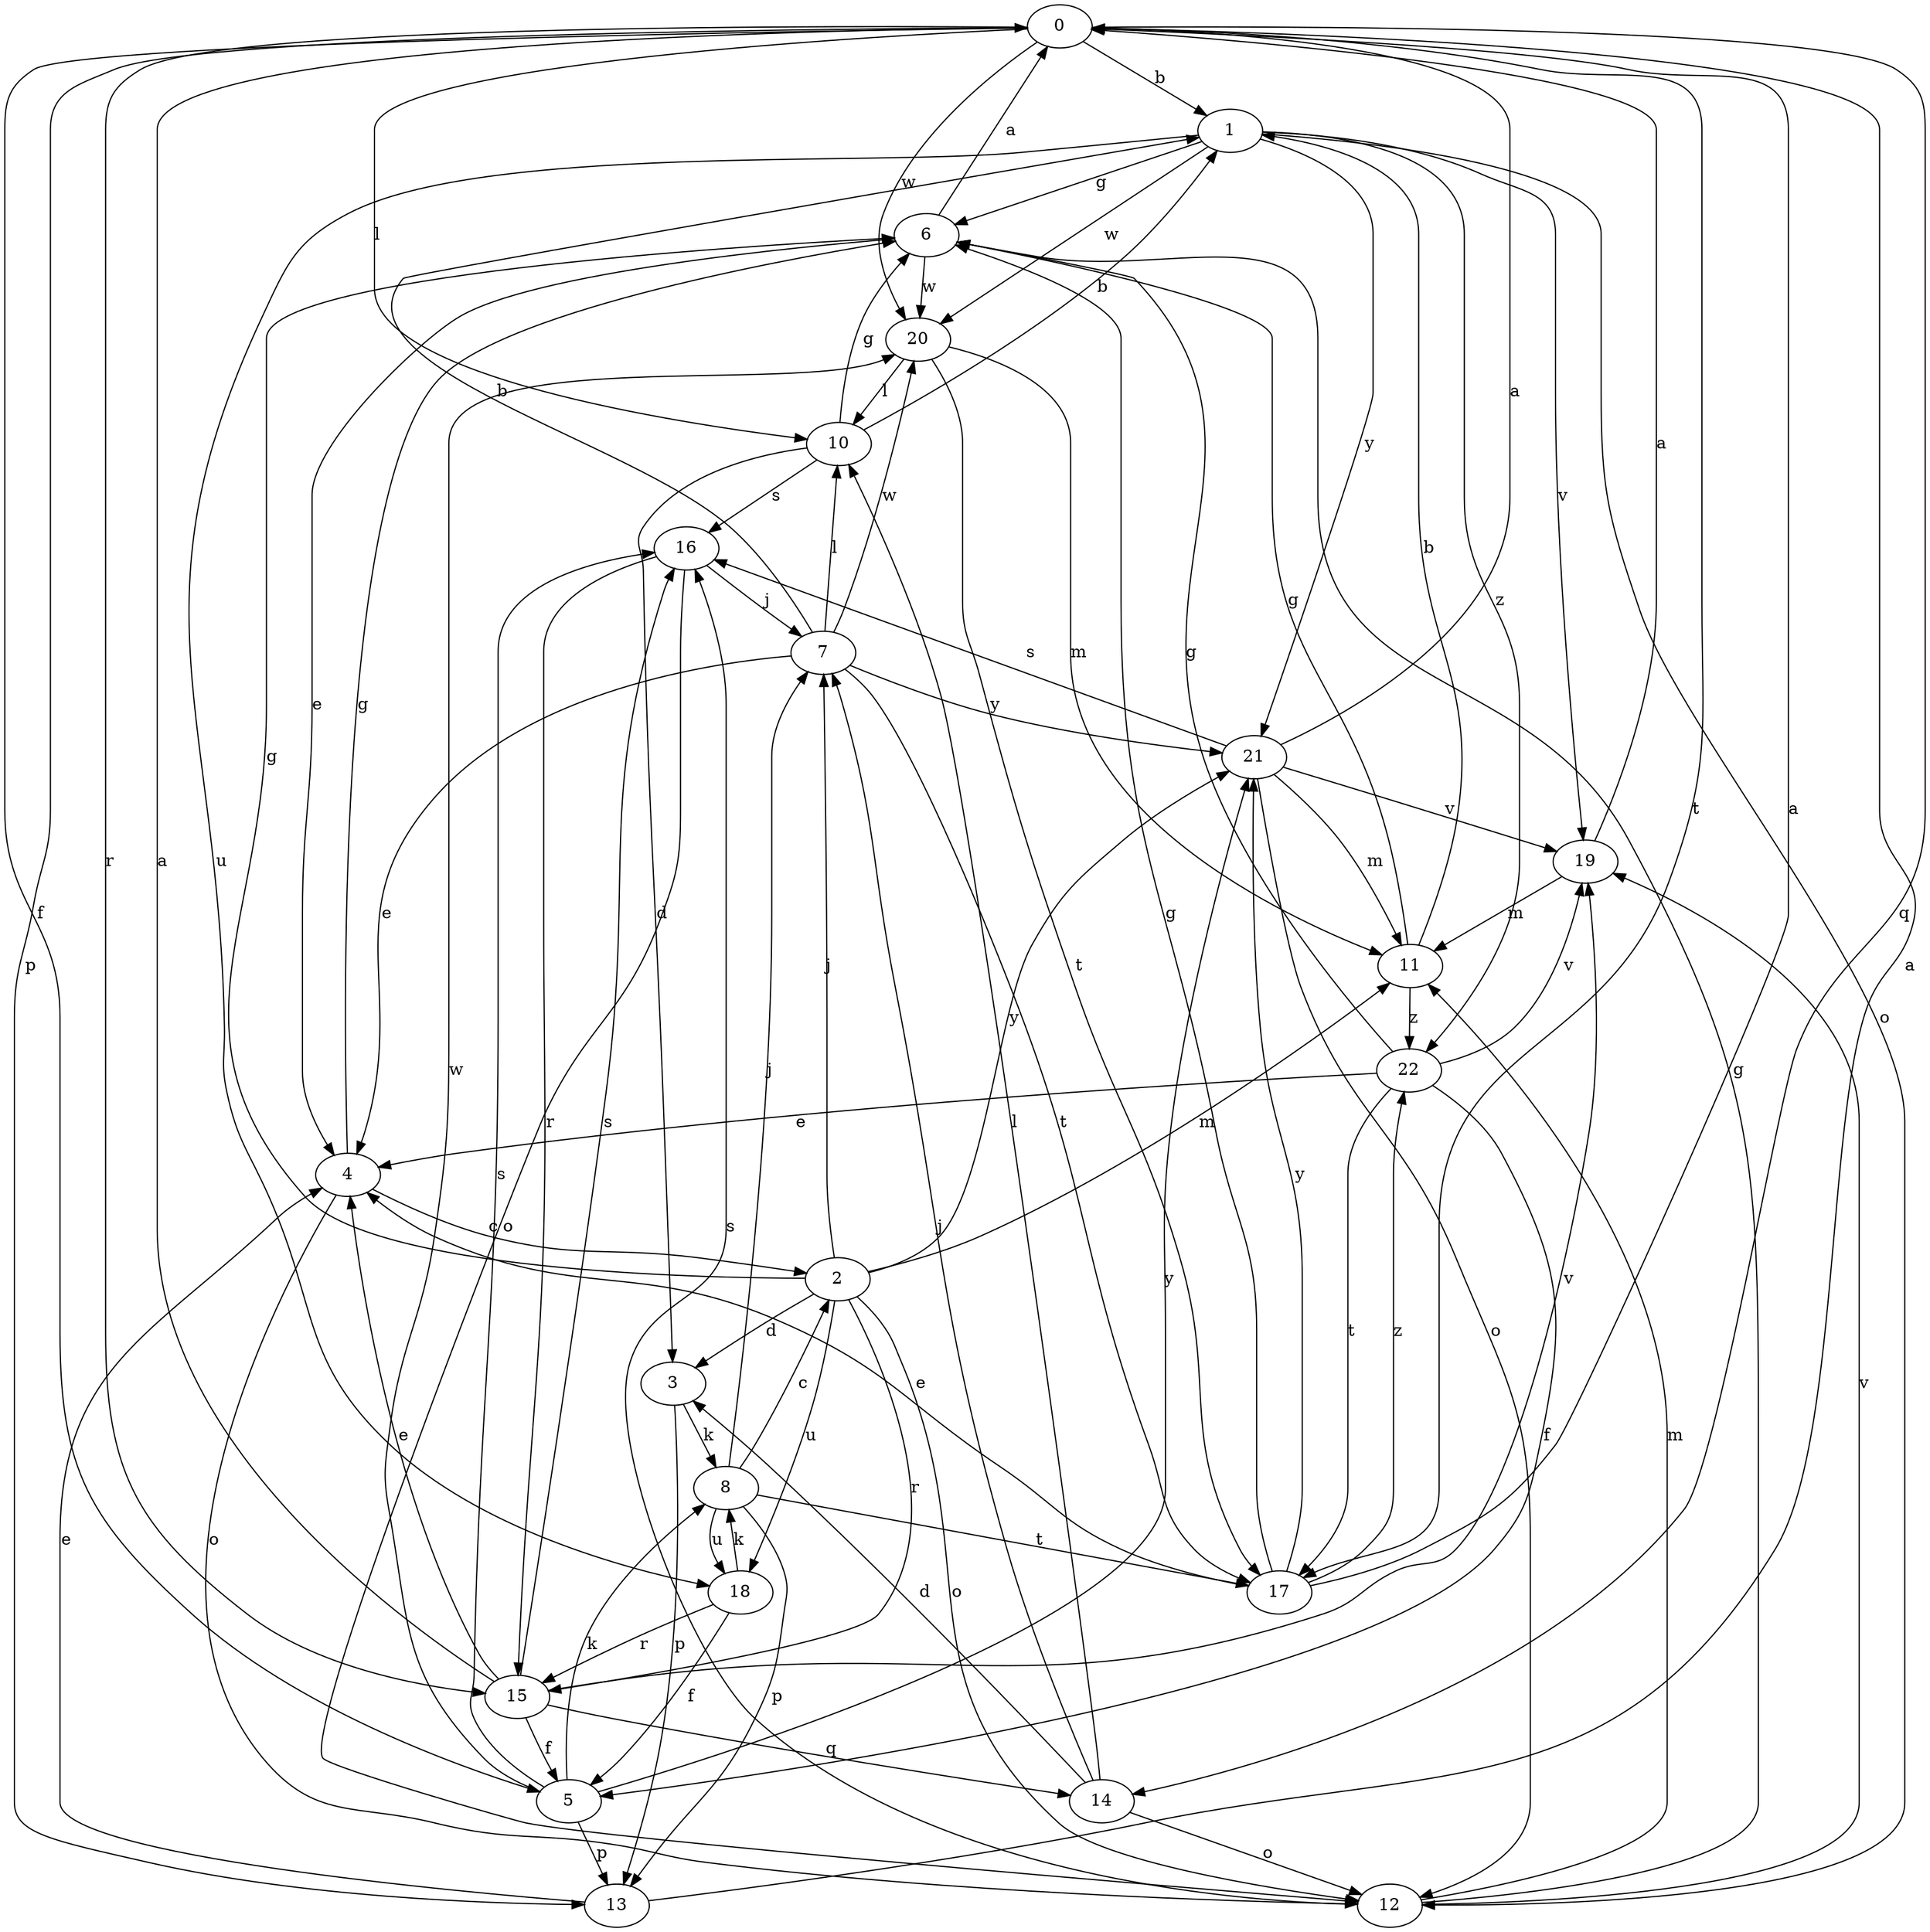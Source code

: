 strict digraph  {
0;
1;
2;
3;
4;
5;
6;
7;
8;
10;
11;
12;
13;
14;
15;
16;
17;
18;
19;
20;
21;
22;
0 -> 1  [label=b];
0 -> 5  [label=f];
0 -> 10  [label=l];
0 -> 13  [label=p];
0 -> 14  [label=q];
0 -> 15  [label=r];
0 -> 17  [label=t];
0 -> 20  [label=w];
1 -> 6  [label=g];
1 -> 12  [label=o];
1 -> 18  [label=u];
1 -> 19  [label=v];
1 -> 20  [label=w];
1 -> 21  [label=y];
1 -> 22  [label=z];
2 -> 3  [label=d];
2 -> 6  [label=g];
2 -> 7  [label=j];
2 -> 11  [label=m];
2 -> 12  [label=o];
2 -> 15  [label=r];
2 -> 18  [label=u];
2 -> 21  [label=y];
3 -> 8  [label=k];
3 -> 13  [label=p];
4 -> 2  [label=c];
4 -> 6  [label=g];
4 -> 12  [label=o];
5 -> 8  [label=k];
5 -> 13  [label=p];
5 -> 16  [label=s];
5 -> 20  [label=w];
5 -> 21  [label=y];
6 -> 0  [label=a];
6 -> 4  [label=e];
6 -> 20  [label=w];
7 -> 1  [label=b];
7 -> 4  [label=e];
7 -> 10  [label=l];
7 -> 17  [label=t];
7 -> 20  [label=w];
7 -> 21  [label=y];
8 -> 2  [label=c];
8 -> 7  [label=j];
8 -> 13  [label=p];
8 -> 17  [label=t];
8 -> 18  [label=u];
10 -> 1  [label=b];
10 -> 3  [label=d];
10 -> 6  [label=g];
10 -> 16  [label=s];
11 -> 1  [label=b];
11 -> 6  [label=g];
11 -> 22  [label=z];
12 -> 6  [label=g];
12 -> 11  [label=m];
12 -> 16  [label=s];
12 -> 19  [label=v];
13 -> 0  [label=a];
13 -> 4  [label=e];
14 -> 3  [label=d];
14 -> 7  [label=j];
14 -> 10  [label=l];
14 -> 12  [label=o];
15 -> 0  [label=a];
15 -> 4  [label=e];
15 -> 5  [label=f];
15 -> 14  [label=q];
15 -> 16  [label=s];
15 -> 19  [label=v];
16 -> 7  [label=j];
16 -> 12  [label=o];
16 -> 15  [label=r];
17 -> 0  [label=a];
17 -> 4  [label=e];
17 -> 6  [label=g];
17 -> 21  [label=y];
17 -> 22  [label=z];
18 -> 5  [label=f];
18 -> 8  [label=k];
18 -> 15  [label=r];
19 -> 0  [label=a];
19 -> 11  [label=m];
20 -> 10  [label=l];
20 -> 11  [label=m];
20 -> 17  [label=t];
21 -> 0  [label=a];
21 -> 11  [label=m];
21 -> 12  [label=o];
21 -> 16  [label=s];
21 -> 19  [label=v];
22 -> 4  [label=e];
22 -> 5  [label=f];
22 -> 6  [label=g];
22 -> 17  [label=t];
22 -> 19  [label=v];
}
